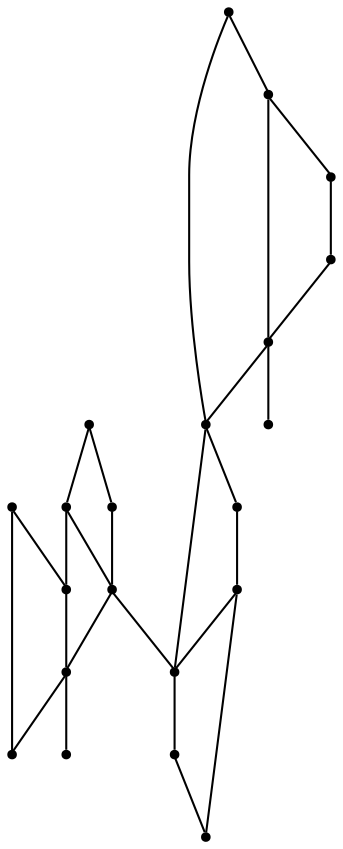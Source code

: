 graph {
  node [shape=point,comment="{\"directed\":false,\"doi\":\"10.1007/978-3-031-22203-0_12\",\"figure\":\"9 (4)\"}"]

  v0 [pos="1018.6372817764277,1739.8818183033104"]
  v1 [pos="964.7026509910625,1739.8818183033104"]
  v2 [pos="1017.3714748366287,1785.192716134193"]
  v3 [pos="964.3473507071753,1703.7658201574304"]
  v4 [pos="798.4990601173444,1736.9720479710484"]
  v5 [pos="963.4326790099043,1785.192716134193"]
  v6 [pos="907.0694952729252,1642.3883609123882"]
  v7 [pos="857.6710078524576,1642.7634008035525"]
  v8 [pos="906.2412402353057,1524.6377895627973"]
  v9 [pos="906.2412402353057,1578.5706624568807"]
  v10 [pos="906.2412402353057,1686.444801813313"]
  v11 [pos="856.85001779156,1578.949899132178"]
  v12 [pos="856.85001779156,1686.8240384886105"]
  v13 [pos="856.85001779156,1525.0127022786849"]
  v14 [pos="799.1762767658271,1642.4008240895105"]
  v15 [pos="815.7778454757693,1578.1639559218029"]
  v16 [pos="798.3553502933471,1602.2699024563271"]
  v17 [pos="744.5613293966164,1736.9720479710484"]
  v18 [pos="744.4175559842014,1602.269902456327"]
  v19 [pos="797.2311865539704,1782.2881599882783"]
  v20 [pos="745.2395793568867,1642.4008240895105"]

  v0 -- v1 [id="-1",pos="1018.6372817764277,1739.8818183033104 964.7026509910625,1739.8818183033104 964.7026509910625,1739.8818183033104 964.7026509910625,1739.8818183033104"]
  v17 -- v20 [id="-2",pos="744.5613293966164,1736.9720479710484 745.2395793568867,1642.4008240895105 745.2395793568867,1642.4008240895105 745.2395793568867,1642.4008240895105"]
  v20 -- v18 [id="-3",pos="745.2395793568867,1642.4008240895105 744.4175559842014,1602.269902456327 744.4175559842014,1602.269902456327 744.4175559842014,1602.269902456327"]
  v20 -- v14 [id="-4",pos="745.2395793568867,1642.4008240895105 799.1762767658271,1642.4008240895105 799.1762767658271,1642.4008240895105 799.1762767658271,1642.4008240895105"]
  v19 -- v5 [id="-5",pos="797.2311865539704,1782.2881599882783 963.4326790099043,1785.192716134193 963.4326790099043,1785.192716134193 963.4326790099043,1785.192716134193"]
  v19 -- v4 [id="-6",pos="797.2311865539704,1782.2881599882783 798.4990601173444,1736.9720479710484 798.4990601173444,1736.9720479710484 798.4990601173444,1736.9720479710484"]
  v16 -- v18 [id="-7",pos="798.3553502933471,1602.2699024563271 744.4175559842014,1602.269902456327 744.4175559842014,1602.269902456327 744.4175559842014,1602.269902456327"]
  v4 -- v17 [id="-8",pos="798.4990601173444,1736.9720479710484 744.5613293966164,1736.9720479710484 744.5613293966164,1736.9720479710484 744.5613293966164,1736.9720479710484"]
  v4 -- v14 [id="-9",pos="798.4990601173444,1736.9720479710484 799.1762767658271,1642.4008240895105 799.1762767658271,1642.4008240895105 799.1762767658271,1642.4008240895105"]
  v14 -- v16 [id="-10",pos="799.1762767658271,1642.4008240895105 798.3553502933471,1602.2699024563271 798.3553502933471,1602.2699024563271 798.3553502933471,1602.2699024563271"]
  v2 -- v0 [id="-11",pos="1017.3714748366287,1785.192716134193 1018.6372817764277,1739.8818183033104 1018.6372817764277,1739.8818183033104 1018.6372817764277,1739.8818183033104"]
  v11 -- v15 [id="-12",pos="856.85001779156,1578.949899132178 815.7778454757693,1578.1639559218029 815.7778454757693,1578.1639559218029 815.7778454757693,1578.1639559218029"]
  v7 -- v14 [id="-14",pos="857.6710078524576,1642.7634008035525 799.1762767658271,1642.4008240895105 799.1762767658271,1642.4008240895105 799.1762767658271,1642.4008240895105"]
  v12 -- v7 [id="-15",pos="856.85001779156,1686.8240384886105 857.6710078524576,1642.7634008035525 857.6710078524576,1642.7634008035525 857.6710078524576,1642.7634008035525"]
  v7 -- v11 [id="-16",pos="857.6710078524576,1642.7634008035525 856.848968582668,1632.8869688103941 856.848968582668,1632.8869688103941 856.848968582668,1632.8869688103941 856.85001779156,1578.949899132178 856.85001779156,1578.949899132178 856.85001779156,1578.949899132178"]
  v11 -- v13 [id="-17",pos="856.85001779156,1578.949899132178 856.85001779156,1525.0127022786849 856.85001779156,1525.0127022786849 856.85001779156,1525.0127022786849"]
  v8 -- v13 [id="-18",pos="906.2412402353057,1524.6377895627973 856.85001779156,1525.0127022786849 856.85001779156,1525.0127022786849 856.85001779156,1525.0127022786849"]
  v10 -- v12 [id="-19",pos="906.2412402353057,1686.444801813313 856.85001779156,1686.8240384886105 856.85001779156,1686.8240384886105 856.85001779156,1686.8240384886105"]
  v9 -- v11 [id="-20",pos="906.2412402353057,1578.5706624568807 856.85001779156,1578.949899132178 856.85001779156,1578.949899132178 856.85001779156,1578.949899132178"]
  v10 -- v6 [id="-21",pos="906.2412402353057,1686.444801813313 907.0694952729252,1642.3883609123882 907.0694952729252,1642.3883609123882 907.0694952729252,1642.3883609123882"]
  v6 -- v9 [id="-22",pos="907.0694952729252,1642.3883609123882 906.2401910264136,1632.5077321350968 906.2401910264136,1632.5077321350968 906.2401910264136,1632.5077321350968 906.2412402353057,1578.5706624568807 906.2412402353057,1578.5706624568807 906.2412402353057,1578.5706624568807"]
  v8 -- v9 [id="-23",pos="906.2412402353057,1524.6377895627973 906.2412402353057,1578.5706624568807 906.2412402353057,1578.5706624568807 906.2412402353057,1578.5706624568807"]
  v6 -- v7 [id="-24",pos="907.0694952729252,1642.3883609123882 857.6710078524576,1642.7634008035525 857.6710078524576,1642.7634008035525 857.6710078524576,1642.7634008035525"]
  v5 -- v2 [id="-25",pos="963.4326790099043,1785.192716134193 1017.3714748366287,1785.192716134193 1017.3714748366287,1785.192716134193 1017.3714748366287,1785.192716134193"]
  v5 -- v1 [id="-26",pos="963.4326790099043,1785.192716134193 964.7026509910625,1739.8818183033104 964.7026509910625,1739.8818183033104 964.7026509910625,1739.8818183033104"]
  v1 -- v4 [id="-27",pos="964.7026509910625,1739.8818183033104 798.4990601173444,1736.9720479710484 798.4990601173444,1736.9720479710484 798.4990601173444,1736.9720479710484"]
  v1 -- v3 [id="-28",pos="964.7026509910625,1739.8818183033104 964.3473507071753,1703.7658201574304 964.3473507071753,1703.7658201574304 964.3473507071753,1703.7658201574304"]
}